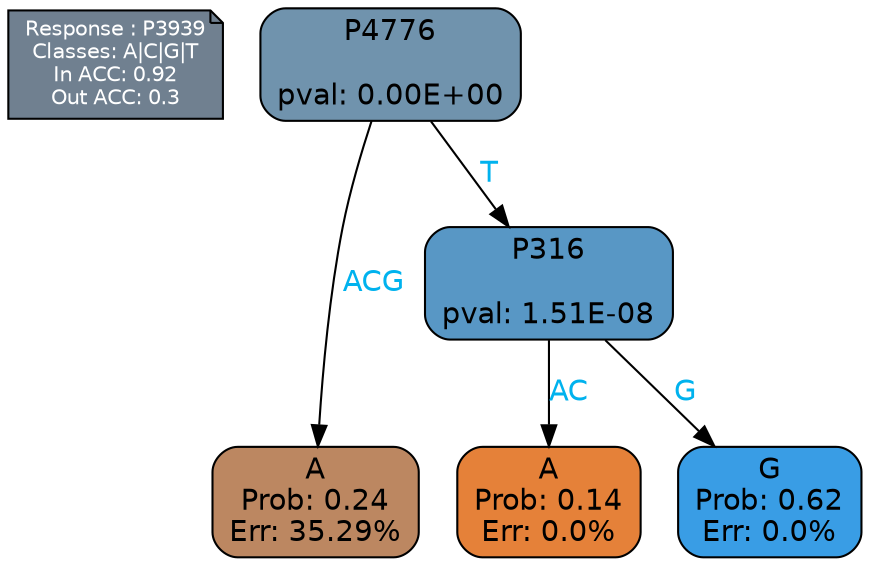 digraph Tree {
node [shape=box, style="filled, rounded", color="black", fontname=helvetica] ;
graph [ranksep=equally, splines=polylines, bgcolor=transparent, dpi=600] ;
edge [fontname=helvetica] ;
LEGEND [label="Response : P3939
Classes: A|C|G|T
In ACC: 0.92
Out ACC: 0.3
",shape=note,align=left,style=filled,fillcolor="slategray",fontcolor="white",fontsize=10];1 [label="P4776

pval: 0.00E+00", fillcolor="#7093ad"] ;
2 [label="A
Prob: 0.24
Err: 35.29%", fillcolor="#bc8761"] ;
3 [label="P316

pval: 1.51E-08", fillcolor="#5897c5"] ;
4 [label="A
Prob: 0.14
Err: 0.0%", fillcolor="#e58139"] ;
5 [label="G
Prob: 0.62
Err: 0.0%", fillcolor="#399de5"] ;
1 -> 2 [label="ACG",fontcolor=deepskyblue2] ;
1 -> 3 [label="T",fontcolor=deepskyblue2] ;
3 -> 4 [label="AC",fontcolor=deepskyblue2] ;
3 -> 5 [label="G",fontcolor=deepskyblue2] ;
{rank = same; 2;4;5;}{rank = same; LEGEND;1;}}